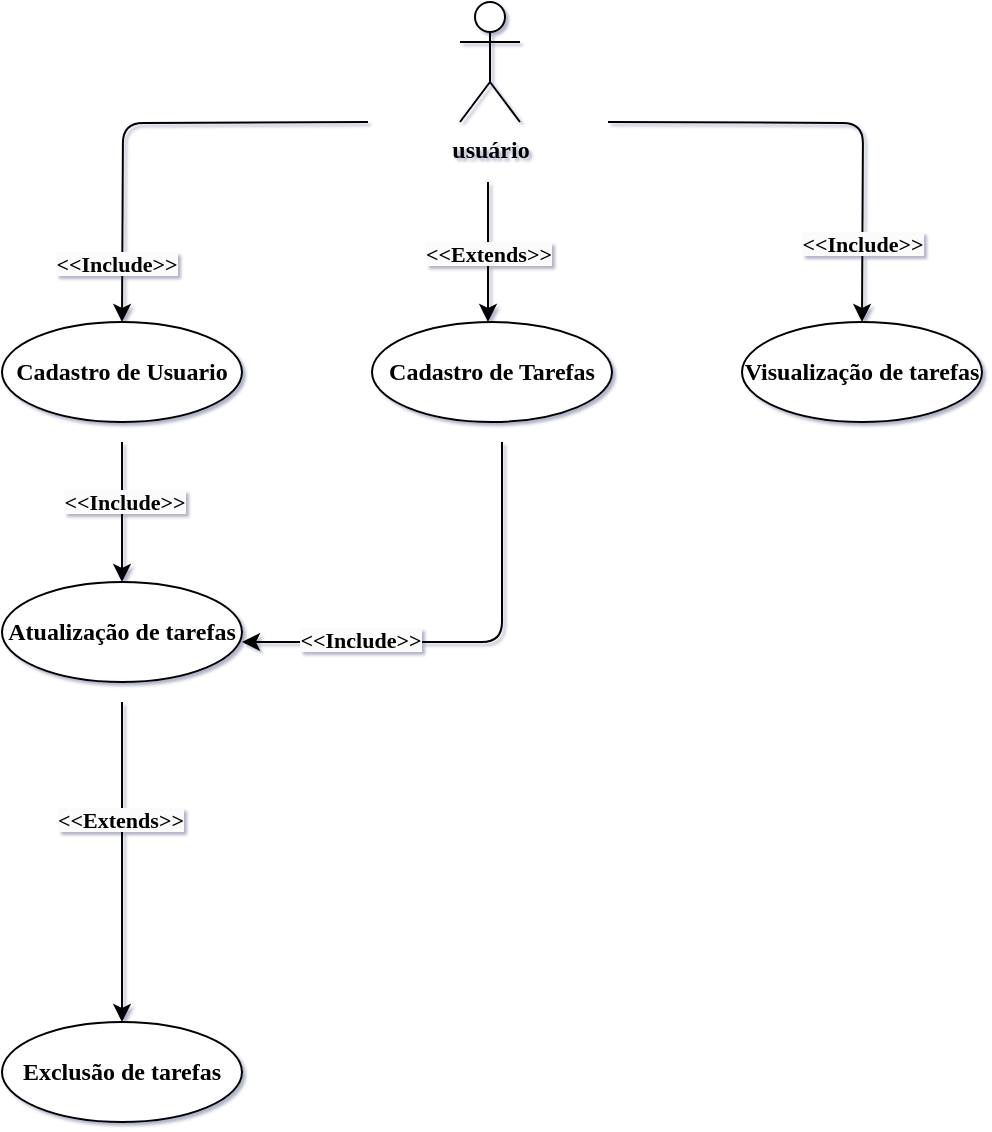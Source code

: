<mxfile version="24.7.17">
  <diagram name="Página-1" id="0tccnplTgCQu9_d9tdW-">
    <mxGraphModel dx="794" dy="446" grid="1" gridSize="10" guides="1" tooltips="1" connect="1" arrows="1" fold="1" page="1" pageScale="1" pageWidth="827" pageHeight="1169" background="none" math="0" shadow="1">
      <root>
        <mxCell id="0" />
        <mxCell id="1" parent="0" />
        <mxCell id="v56k_M-V0nfEXO4-_IJC-2" value="" style="edgeStyle=orthogonalEdgeStyle;rounded=1;orthogonalLoop=1;jettySize=auto;labelBackgroundColor=none;fontColor=default;fontFamily=Verdana;fontStyle=1;labelBorderColor=none;textShadow=0;labelPosition=center;verticalLabelPosition=middle;align=center;verticalAlign=middle;" parent="1" edge="1">
          <mxGeometry relative="1" as="geometry">
            <mxPoint x="353" y="330" as="sourcePoint" />
            <mxPoint x="230" y="430" as="targetPoint" />
          </mxGeometry>
        </mxCell>
        <mxCell id="z_xBJc3v1olEnhKW6ndK-2" value="&lt;span style=&quot;font-family: Verdana; font-weight: 700; background-color: rgb(251, 251, 251);&quot;&gt;&amp;lt;&amp;lt;Include&lt;/span&gt;&lt;span style=&quot;background-color: rgb(251, 251, 251); font-family: Verdana; font-weight: 700;&quot;&gt;&amp;gt;&amp;gt;&lt;/span&gt;" style="edgeLabel;html=1;align=center;verticalAlign=middle;resizable=0;points=[];labelBackgroundColor=none;rounded=1;" vertex="1" connectable="0" parent="v56k_M-V0nfEXO4-_IJC-2">
          <mxGeometry x="0.739" y="-3" relative="1" as="geometry">
            <mxPoint as="offset" />
          </mxGeometry>
        </mxCell>
        <mxCell id="v56k_M-V0nfEXO4-_IJC-4" value="" style="edgeStyle=orthogonalEdgeStyle;rounded=1;orthogonalLoop=1;jettySize=auto;labelBackgroundColor=none;fontColor=default;fontFamily=Verdana;fontStyle=1;labelBorderColor=none;textShadow=0;labelPosition=center;verticalLabelPosition=middle;align=center;verticalAlign=middle;" parent="1" edge="1">
          <mxGeometry relative="1" as="geometry">
            <mxPoint x="413.0" y="360" as="sourcePoint" />
            <mxPoint x="413.0" y="430" as="targetPoint" />
          </mxGeometry>
        </mxCell>
        <mxCell id="z_xBJc3v1olEnhKW6ndK-12" value="" style="edgeLabel;html=1;align=center;verticalAlign=middle;resizable=0;points=[];labelBackgroundColor=none;rounded=1;" vertex="1" connectable="0" parent="v56k_M-V0nfEXO4-_IJC-4">
          <mxGeometry x="-0.105" y="2" relative="1" as="geometry">
            <mxPoint as="offset" />
          </mxGeometry>
        </mxCell>
        <mxCell id="z_xBJc3v1olEnhKW6ndK-13" value="&lt;span style=&quot;color: rgb(0, 0, 0); font-family: Verdana; font-size: 11px; font-style: normal; font-variant-ligatures: normal; font-variant-caps: normal; font-weight: 700; letter-spacing: normal; orphans: 2; text-align: center; text-indent: 0px; text-transform: none; widows: 2; word-spacing: 0px; -webkit-text-stroke-width: 0px; white-space: nowrap; background-color: rgb(251, 251, 251); text-decoration-thickness: initial; text-decoration-style: initial; text-decoration-color: initial; display: inline !important; float: none;&quot;&gt;&amp;lt;&amp;lt;Extends&amp;gt;&amp;gt;&lt;/span&gt;" style="edgeLabel;html=1;align=center;verticalAlign=middle;resizable=0;points=[];labelBackgroundColor=none;rounded=1;" vertex="1" connectable="0" parent="v56k_M-V0nfEXO4-_IJC-4">
          <mxGeometry x="0.009" relative="1" as="geometry">
            <mxPoint as="offset" />
          </mxGeometry>
        </mxCell>
        <mxCell id="v56k_M-V0nfEXO4-_IJC-10" value="" style="edgeStyle=orthogonalEdgeStyle;rounded=1;orthogonalLoop=1;jettySize=auto;entryX=0.5;entryY=0;entryDx=0;entryDy=0;labelBackgroundColor=none;fontColor=default;fontFamily=Verdana;fontStyle=1;labelBorderColor=none;textShadow=0;labelPosition=center;verticalLabelPosition=middle;align=center;verticalAlign=middle;" parent="1" edge="1">
          <mxGeometry relative="1" as="geometry">
            <mxPoint x="600" y="430" as="targetPoint" />
            <mxPoint x="473" y="330" as="sourcePoint" />
          </mxGeometry>
        </mxCell>
        <mxCell id="z_xBJc3v1olEnhKW6ndK-1" value="&lt;span style=&quot;font-family: Verdana; font-weight: 700; background-color: rgb(251, 251, 251);&quot;&gt;&amp;lt;&amp;lt;Include&amp;gt;&amp;gt;&lt;/span&gt;" style="edgeLabel;html=1;align=center;verticalAlign=middle;resizable=0;points=[];labelBackgroundColor=none;rounded=1;" vertex="1" connectable="0" parent="v56k_M-V0nfEXO4-_IJC-10">
          <mxGeometry x="0.656" y="1" relative="1" as="geometry">
            <mxPoint x="-1" as="offset" />
          </mxGeometry>
        </mxCell>
        <mxCell id="v56k_M-V0nfEXO4-_IJC-8" value="" style="edgeStyle=orthogonalEdgeStyle;rounded=1;orthogonalLoop=1;jettySize=auto;labelBackgroundColor=none;fontColor=default;fontFamily=Verdana;fontStyle=1;labelBorderColor=none;textShadow=0;labelPosition=center;verticalLabelPosition=middle;align=center;verticalAlign=middle;" parent="1" edge="1">
          <mxGeometry relative="1" as="geometry">
            <mxPoint x="230" y="490" as="sourcePoint" />
            <mxPoint x="230" y="560" as="targetPoint" />
          </mxGeometry>
        </mxCell>
        <mxCell id="z_xBJc3v1olEnhKW6ndK-3" value="&lt;span style=&quot;font-family: Verdana; font-weight: 700; background-color: rgb(251, 251, 251);&quot;&gt;&amp;lt;&amp;lt;Include&amp;gt;&amp;gt;&lt;/span&gt;" style="edgeLabel;html=1;align=center;verticalAlign=middle;resizable=0;points=[];labelBackgroundColor=none;rounded=1;" vertex="1" connectable="0" parent="v56k_M-V0nfEXO4-_IJC-8">
          <mxGeometry x="-0.143" y="1" relative="1" as="geometry">
            <mxPoint as="offset" />
          </mxGeometry>
        </mxCell>
        <mxCell id="v56k_M-V0nfEXO4-_IJC-12" value="" style="edgeStyle=orthogonalEdgeStyle;rounded=1;orthogonalLoop=1;jettySize=auto;entryX=1;entryY=0.5;entryDx=0;entryDy=0;labelBackgroundColor=none;fontColor=default;fontFamily=Verdana;fontStyle=1;labelBorderColor=none;textShadow=0;labelPosition=center;verticalLabelPosition=middle;align=center;verticalAlign=middle;" parent="1" edge="1">
          <mxGeometry relative="1" as="geometry">
            <mxPoint x="290" y="590" as="targetPoint" />
            <Array as="points">
              <mxPoint x="420" y="590" />
            </Array>
            <mxPoint x="420" y="490" as="sourcePoint" />
          </mxGeometry>
        </mxCell>
        <mxCell id="z_xBJc3v1olEnhKW6ndK-4" value="&lt;span style=&quot;font-family: Verdana; font-weight: 700; background-color: rgb(251, 251, 251);&quot;&gt;&amp;lt;&amp;lt;Include&amp;gt;&amp;gt;&lt;/span&gt;" style="edgeLabel;html=1;align=center;verticalAlign=middle;resizable=0;points=[];labelBackgroundColor=none;rounded=1;" vertex="1" connectable="0" parent="v56k_M-V0nfEXO4-_IJC-12">
          <mxGeometry x="0.49" y="-1" relative="1" as="geometry">
            <mxPoint as="offset" />
          </mxGeometry>
        </mxCell>
        <mxCell id="v56k_M-V0nfEXO4-_IJC-14" value="" style="edgeStyle=orthogonalEdgeStyle;rounded=1;orthogonalLoop=1;jettySize=auto;labelBackgroundColor=none;fontColor=default;fontFamily=Verdana;fontStyle=1;labelBorderColor=none;textShadow=0;labelPosition=center;verticalLabelPosition=middle;align=center;verticalAlign=middle;" parent="1" edge="1">
          <mxGeometry relative="1" as="geometry">
            <mxPoint x="230" y="620" as="sourcePoint" />
            <mxPoint x="230" y="780" as="targetPoint" />
          </mxGeometry>
        </mxCell>
        <mxCell id="z_xBJc3v1olEnhKW6ndK-7" value="&lt;span style=&quot;font-family: Verdana; font-weight: 700; background-color: rgb(251, 251, 251);&quot;&gt;&amp;lt;&amp;lt;Extends&amp;gt;&amp;gt;&lt;/span&gt;" style="edgeLabel;html=1;align=center;verticalAlign=middle;resizable=0;points=[];labelBackgroundColor=none;rounded=1;" vertex="1" connectable="0" parent="v56k_M-V0nfEXO4-_IJC-14">
          <mxGeometry x="-0.263" y="-1" relative="1" as="geometry">
            <mxPoint as="offset" />
          </mxGeometry>
        </mxCell>
        <mxCell id="TWlP38daomhFdKpjj_hh-1" value="usuário" style="shape=umlActor;verticalLabelPosition=bottom;verticalAlign=top;html=1;outlineConnect=0;align=center;fontStyle=1;fontFamily=Verdana;labelBackgroundColor=none;rounded=1;" parent="1" vertex="1">
          <mxGeometry x="399" y="270" width="30" height="60" as="geometry" />
        </mxCell>
        <mxCell id="TWlP38daomhFdKpjj_hh-2" value="Cadastro de Tarefas" style="ellipse;whiteSpace=wrap;html=1;align=center;fontStyle=1;fontFamily=Verdana;labelBackgroundColor=none;rounded=1;" parent="1" vertex="1">
          <mxGeometry x="355" y="430" width="120" height="50" as="geometry" />
        </mxCell>
        <mxCell id="TWlP38daomhFdKpjj_hh-3" value="Cadastro de Usuario" style="ellipse;whiteSpace=wrap;html=1;align=center;fontStyle=1;fontFamily=Verdana;labelBackgroundColor=none;rounded=1;" parent="1" vertex="1">
          <mxGeometry x="170" y="430" width="120" height="50" as="geometry" />
        </mxCell>
        <mxCell id="TWlP38daomhFdKpjj_hh-4" value="Visualização de tarefas" style="ellipse;whiteSpace=wrap;html=1;align=center;fontStyle=1;fontFamily=Verdana;labelBackgroundColor=none;rounded=1;" parent="1" vertex="1">
          <mxGeometry x="540" y="430" width="120" height="50" as="geometry" />
        </mxCell>
        <mxCell id="TWlP38daomhFdKpjj_hh-5" value="Atualização de tarefas" style="ellipse;whiteSpace=wrap;html=1;align=center;fontStyle=1;fontFamily=Verdana;labelBackgroundColor=none;rounded=1;" parent="1" vertex="1">
          <mxGeometry x="170" y="560" width="120" height="50" as="geometry" />
        </mxCell>
        <mxCell id="TWlP38daomhFdKpjj_hh-7" value="Exclusão de tarefas" style="ellipse;whiteSpace=wrap;html=1;align=center;fontStyle=1;fontFamily=Verdana;labelBackgroundColor=none;rounded=1;" parent="1" vertex="1">
          <mxGeometry x="170" y="780" width="120" height="50" as="geometry" />
        </mxCell>
      </root>
    </mxGraphModel>
  </diagram>
</mxfile>
